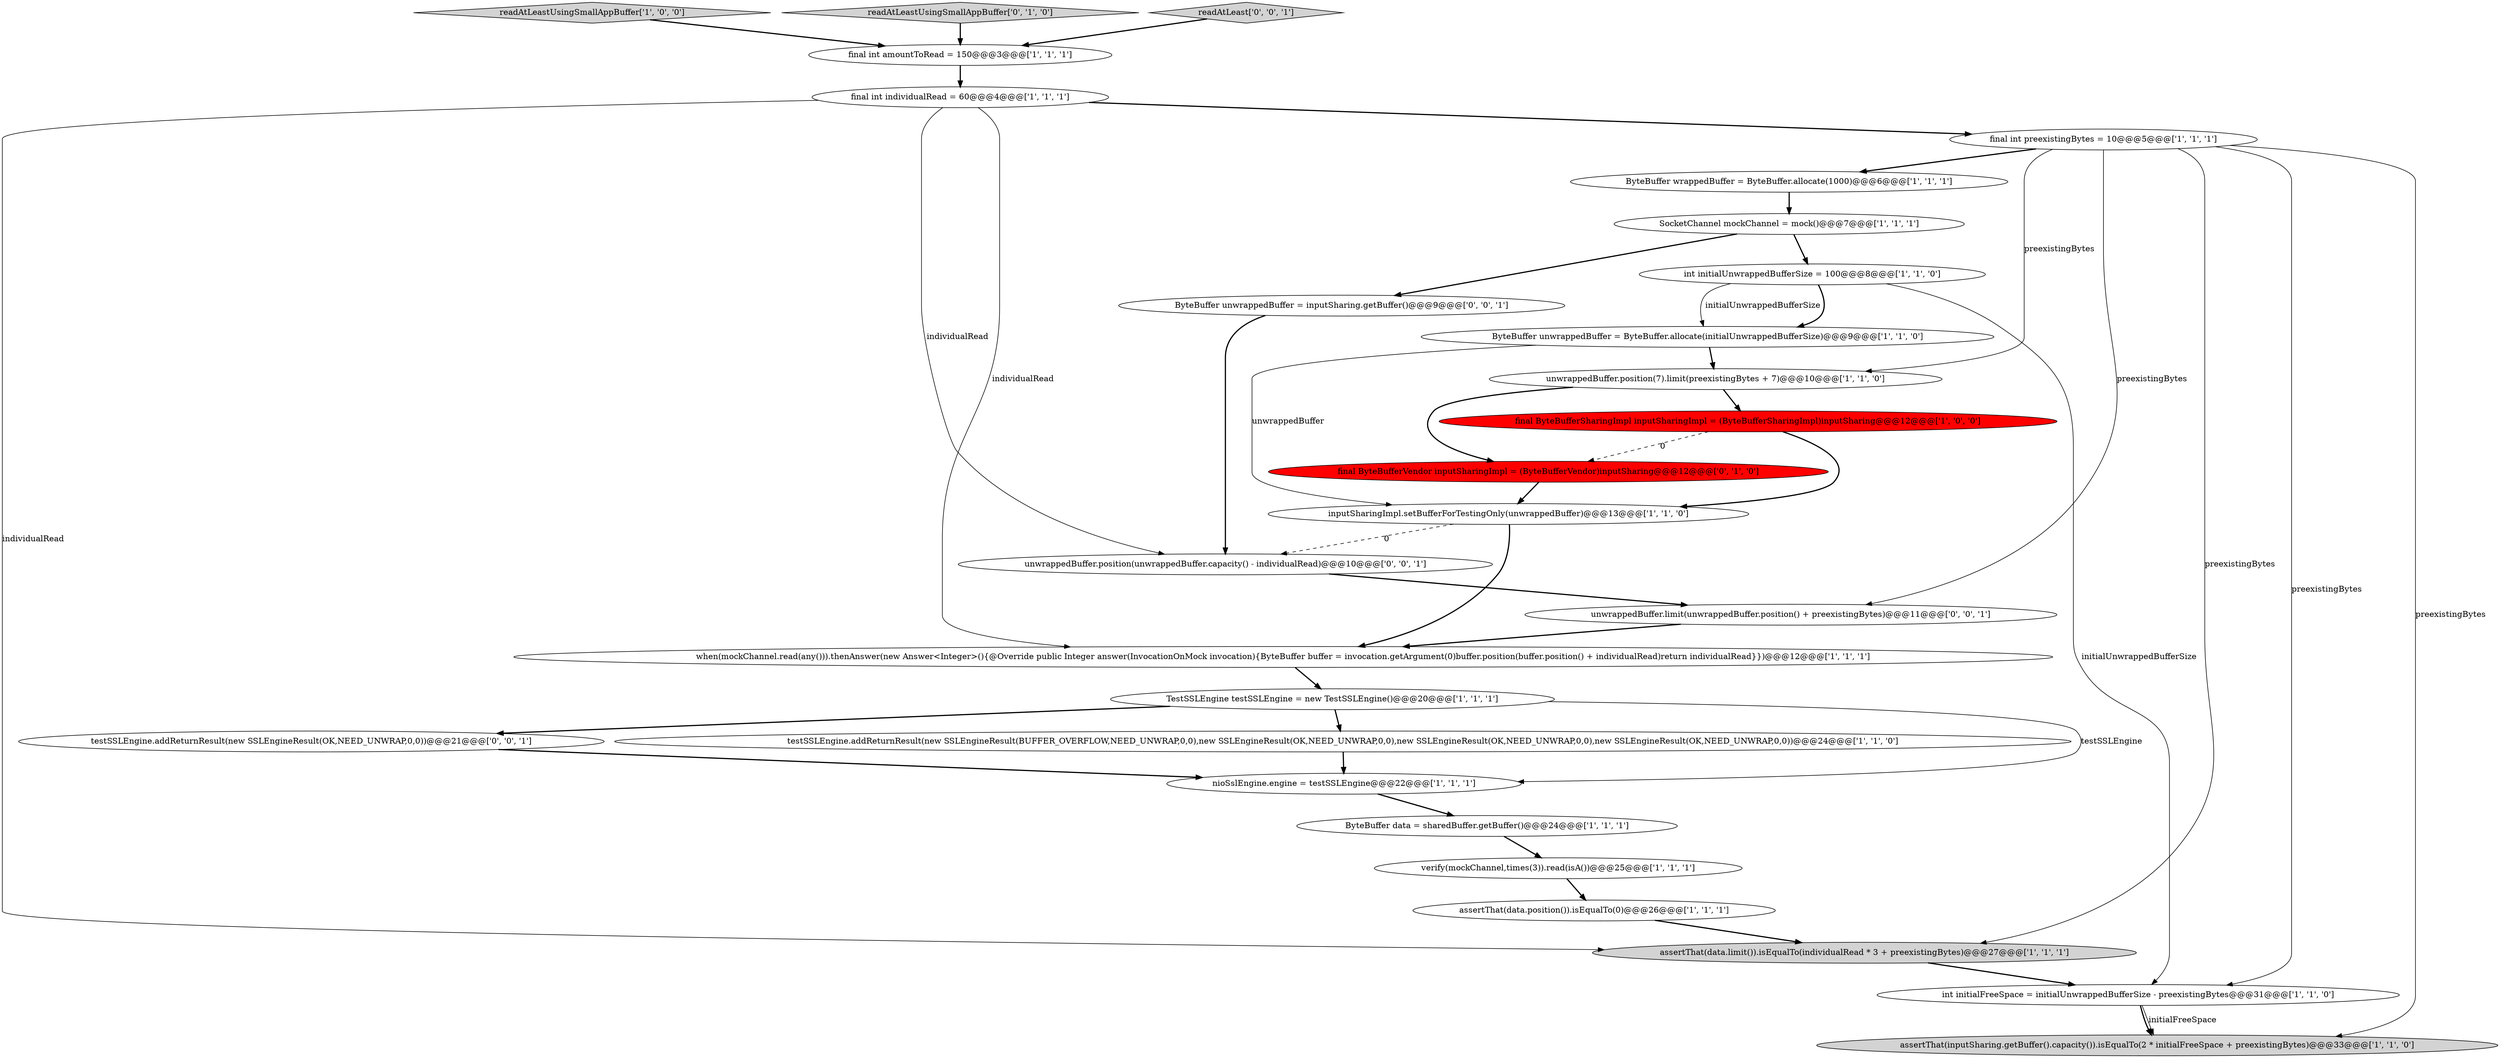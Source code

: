 digraph {
21 [style = filled, label = "final ByteBufferVendor inputSharingImpl = (ByteBufferVendor)inputSharing@@@12@@@['0', '1', '0']", fillcolor = red, shape = ellipse image = "AAA1AAABBB2BBB"];
13 [style = filled, label = "final int amountToRead = 150@@@3@@@['1', '1', '1']", fillcolor = white, shape = ellipse image = "AAA0AAABBB1BBB"];
20 [style = filled, label = "verify(mockChannel,times(3)).read(isA())@@@25@@@['1', '1', '1']", fillcolor = white, shape = ellipse image = "AAA0AAABBB1BBB"];
7 [style = filled, label = "readAtLeastUsingSmallAppBuffer['1', '0', '0']", fillcolor = lightgray, shape = diamond image = "AAA0AAABBB1BBB"];
25 [style = filled, label = "testSSLEngine.addReturnResult(new SSLEngineResult(OK,NEED_UNWRAP,0,0))@@@21@@@['0', '0', '1']", fillcolor = white, shape = ellipse image = "AAA0AAABBB3BBB"];
23 [style = filled, label = "ByteBuffer unwrappedBuffer = inputSharing.getBuffer()@@@9@@@['0', '0', '1']", fillcolor = white, shape = ellipse image = "AAA0AAABBB3BBB"];
4 [style = filled, label = "unwrappedBuffer.position(7).limit(preexistingBytes + 7)@@@10@@@['1', '1', '0']", fillcolor = white, shape = ellipse image = "AAA0AAABBB1BBB"];
0 [style = filled, label = "assertThat(inputSharing.getBuffer().capacity()).isEqualTo(2 * initialFreeSpace + preexistingBytes)@@@33@@@['1', '1', '0']", fillcolor = lightgray, shape = ellipse image = "AAA0AAABBB1BBB"];
6 [style = filled, label = "SocketChannel mockChannel = mock()@@@7@@@['1', '1', '1']", fillcolor = white, shape = ellipse image = "AAA0AAABBB1BBB"];
5 [style = filled, label = "assertThat(data.limit()).isEqualTo(individualRead * 3 + preexistingBytes)@@@27@@@['1', '1', '1']", fillcolor = lightgray, shape = ellipse image = "AAA0AAABBB1BBB"];
11 [style = filled, label = "assertThat(data.position()).isEqualTo(0)@@@26@@@['1', '1', '1']", fillcolor = white, shape = ellipse image = "AAA0AAABBB1BBB"];
12 [style = filled, label = "testSSLEngine.addReturnResult(new SSLEngineResult(BUFFER_OVERFLOW,NEED_UNWRAP,0,0),new SSLEngineResult(OK,NEED_UNWRAP,0,0),new SSLEngineResult(OK,NEED_UNWRAP,0,0),new SSLEngineResult(OK,NEED_UNWRAP,0,0))@@@24@@@['1', '1', '0']", fillcolor = white, shape = ellipse image = "AAA0AAABBB1BBB"];
22 [style = filled, label = "readAtLeastUsingSmallAppBuffer['0', '1', '0']", fillcolor = lightgray, shape = diamond image = "AAA0AAABBB2BBB"];
8 [style = filled, label = "ByteBuffer wrappedBuffer = ByteBuffer.allocate(1000)@@@6@@@['1', '1', '1']", fillcolor = white, shape = ellipse image = "AAA0AAABBB1BBB"];
27 [style = filled, label = "unwrappedBuffer.limit(unwrappedBuffer.position() + preexistingBytes)@@@11@@@['0', '0', '1']", fillcolor = white, shape = ellipse image = "AAA0AAABBB3BBB"];
19 [style = filled, label = "nioSslEngine.engine = testSSLEngine@@@22@@@['1', '1', '1']", fillcolor = white, shape = ellipse image = "AAA0AAABBB1BBB"];
17 [style = filled, label = "TestSSLEngine testSSLEngine = new TestSSLEngine()@@@20@@@['1', '1', '1']", fillcolor = white, shape = ellipse image = "AAA0AAABBB1BBB"];
10 [style = filled, label = "int initialUnwrappedBufferSize = 100@@@8@@@['1', '1', '0']", fillcolor = white, shape = ellipse image = "AAA0AAABBB1BBB"];
26 [style = filled, label = "readAtLeast['0', '0', '1']", fillcolor = lightgray, shape = diamond image = "AAA0AAABBB3BBB"];
9 [style = filled, label = "final int individualRead = 60@@@4@@@['1', '1', '1']", fillcolor = white, shape = ellipse image = "AAA0AAABBB1BBB"];
14 [style = filled, label = "ByteBuffer data = sharedBuffer.getBuffer()@@@24@@@['1', '1', '1']", fillcolor = white, shape = ellipse image = "AAA0AAABBB1BBB"];
16 [style = filled, label = "inputSharingImpl.setBufferForTestingOnly(unwrappedBuffer)@@@13@@@['1', '1', '0']", fillcolor = white, shape = ellipse image = "AAA0AAABBB1BBB"];
24 [style = filled, label = "unwrappedBuffer.position(unwrappedBuffer.capacity() - individualRead)@@@10@@@['0', '0', '1']", fillcolor = white, shape = ellipse image = "AAA0AAABBB3BBB"];
3 [style = filled, label = "ByteBuffer unwrappedBuffer = ByteBuffer.allocate(initialUnwrappedBufferSize)@@@9@@@['1', '1', '0']", fillcolor = white, shape = ellipse image = "AAA0AAABBB1BBB"];
15 [style = filled, label = "final ByteBufferSharingImpl inputSharingImpl = (ByteBufferSharingImpl)inputSharing@@@12@@@['1', '0', '0']", fillcolor = red, shape = ellipse image = "AAA1AAABBB1BBB"];
1 [style = filled, label = "when(mockChannel.read(any())).thenAnswer(new Answer<Integer>(){@Override public Integer answer(InvocationOnMock invocation){ByteBuffer buffer = invocation.getArgument(0)buffer.position(buffer.position() + individualRead)return individualRead}})@@@12@@@['1', '1', '1']", fillcolor = white, shape = ellipse image = "AAA0AAABBB1BBB"];
2 [style = filled, label = "final int preexistingBytes = 10@@@5@@@['1', '1', '1']", fillcolor = white, shape = ellipse image = "AAA0AAABBB1BBB"];
18 [style = filled, label = "int initialFreeSpace = initialUnwrappedBufferSize - preexistingBytes@@@31@@@['1', '1', '0']", fillcolor = white, shape = ellipse image = "AAA0AAABBB1BBB"];
7->13 [style = bold, label=""];
9->5 [style = solid, label="individualRead"];
17->25 [style = bold, label=""];
27->1 [style = bold, label=""];
9->1 [style = solid, label="individualRead"];
9->2 [style = bold, label=""];
18->0 [style = solid, label="initialFreeSpace"];
2->18 [style = solid, label="preexistingBytes"];
16->24 [style = dashed, label="0"];
6->23 [style = bold, label=""];
4->15 [style = bold, label=""];
10->3 [style = solid, label="initialUnwrappedBufferSize"];
9->24 [style = solid, label="individualRead"];
4->21 [style = bold, label=""];
10->3 [style = bold, label=""];
17->19 [style = solid, label="testSSLEngine"];
15->21 [style = dashed, label="0"];
8->6 [style = bold, label=""];
5->18 [style = bold, label=""];
2->4 [style = solid, label="preexistingBytes"];
15->16 [style = bold, label=""];
3->16 [style = solid, label="unwrappedBuffer"];
3->4 [style = bold, label=""];
26->13 [style = bold, label=""];
1->17 [style = bold, label=""];
2->0 [style = solid, label="preexistingBytes"];
11->5 [style = bold, label=""];
23->24 [style = bold, label=""];
17->12 [style = bold, label=""];
19->14 [style = bold, label=""];
2->5 [style = solid, label="preexistingBytes"];
16->1 [style = bold, label=""];
6->10 [style = bold, label=""];
14->20 [style = bold, label=""];
25->19 [style = bold, label=""];
21->16 [style = bold, label=""];
2->27 [style = solid, label="preexistingBytes"];
13->9 [style = bold, label=""];
12->19 [style = bold, label=""];
24->27 [style = bold, label=""];
18->0 [style = bold, label=""];
22->13 [style = bold, label=""];
2->8 [style = bold, label=""];
10->18 [style = solid, label="initialUnwrappedBufferSize"];
20->11 [style = bold, label=""];
}
